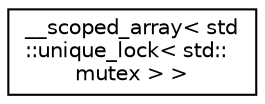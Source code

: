 digraph "Graphical Class Hierarchy"
{
  edge [fontname="Helvetica",fontsize="10",labelfontname="Helvetica",labelfontsize="10"];
  node [fontname="Helvetica",fontsize="10",shape=record];
  rankdir="LR";
  Node1 [label="__scoped_array\< std\l::unique_lock\< std::\lmutex \> \>",height=0.2,width=0.4,color="black", fillcolor="white", style="filled",URL="$class____scoped__array.xhtml"];
}
